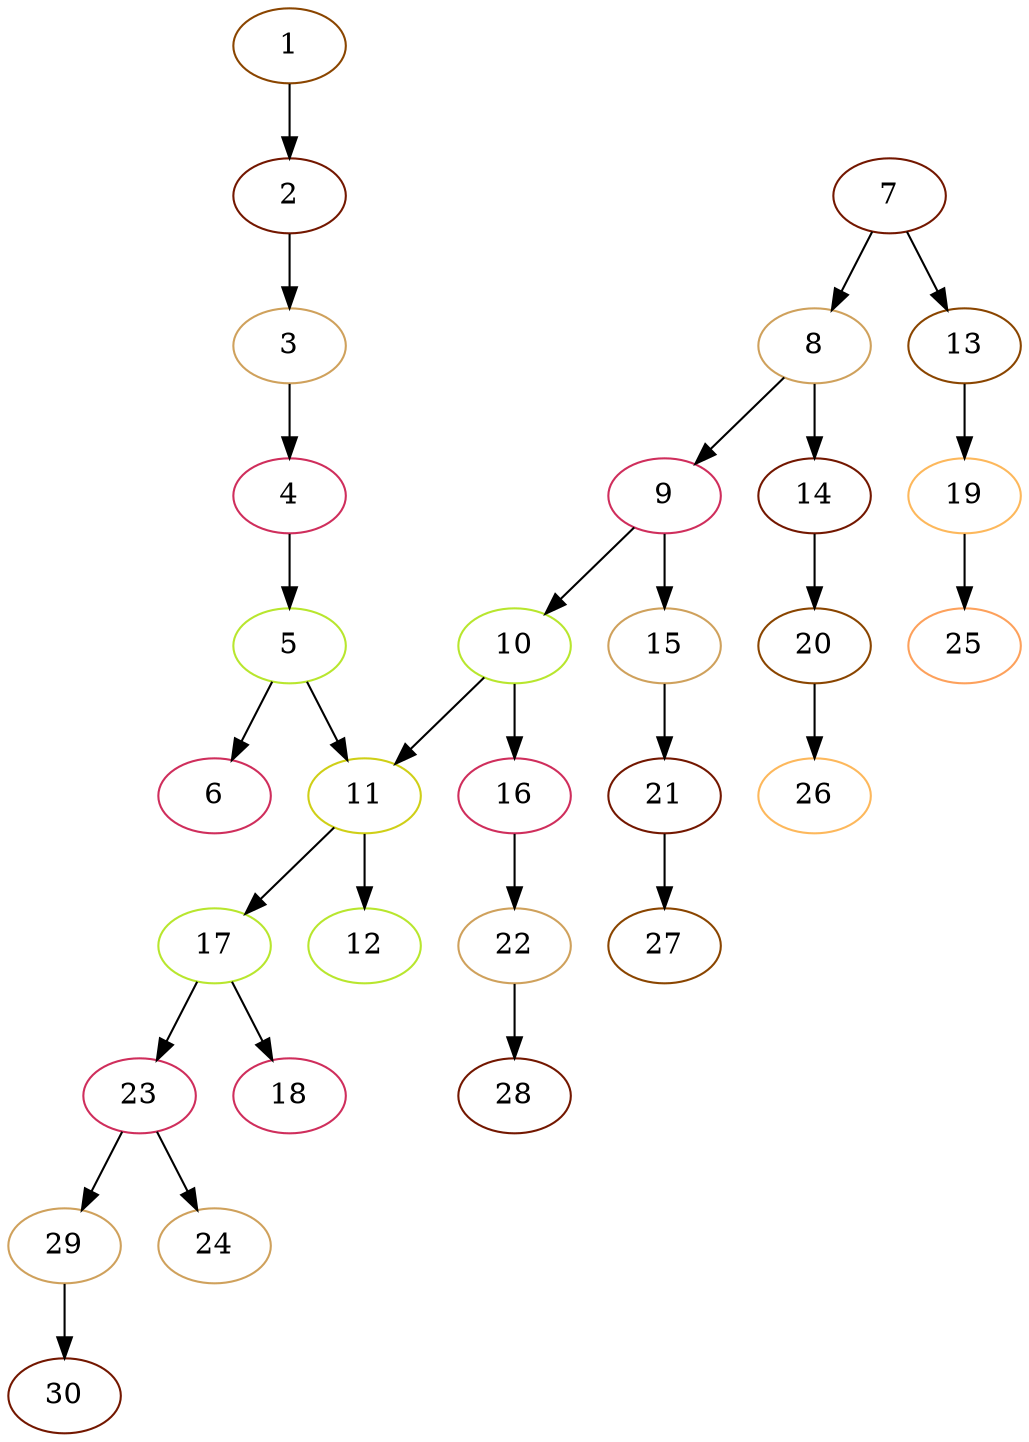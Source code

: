 digraph sample {
11 [color="#cfcf17"];
5 [color="#b8e62e"];
10 [color="#b8e62e"];
17 [color="#b8e62e"];
12 [color="#b8e62e"];
4 [color="#cf2e5c"];
6 [color="#cf2e5c"];
9 [color="#cf2e5c"];
16 [color="#cf2e5c"];
23 [color="#cf2e5c"];
18 [color="#cf2e5c"];
3 [color="#cfa15c"];
8 [color="#cfa15c"];
15 [color="#cfa15c"];
22 [color="#cfa15c"];
29 [color="#cfa15c"];
24 [color="#cfa15c"];
2 [color="#731700"];
7 [color="#731700"];
14 [color="#731700"];
21 [color="#731700"];
28 [color="#731700"];
30 [color="#731700"];
1 [color="#8a4500"];
13 [color="#8a4500"];
20 [color="#8a4500"];
27 [color="#8a4500"];
19 [color="#fdb85c"];
26 [color="#fdb85c"];
25 [color="#fda15c"];
1 -> 2[color="black"];
2 -> 3[color="black"];
3 -> 4[color="black"];
4 -> 5[color="black"];
5 -> 11[color="black"];
5 -> 6[color="black"];
7 -> 13[color="black"];
7 -> 8[color="black"];
8 -> 14[color="black"];
8 -> 9[color="black"];
9 -> 15[color="black"];
9 -> 10[color="black"];
10 -> 16[color="black"];
10 -> 11[color="black"];
11 -> 17[color="black"];
11 -> 12[color="black"];
13 -> 19[color="black"];
14 -> 20[color="black"];
15 -> 21[color="black"];
16 -> 22[color="black"];
17 -> 23[color="black"];
17 -> 18[color="black"];
19 -> 25[color="black"];
20 -> 26[color="black"];
21 -> 27[color="black"];
22 -> 28[color="black"];
23 -> 29[color="black"];
23 -> 24[color="black"];
29 -> 30[color="black"];
}